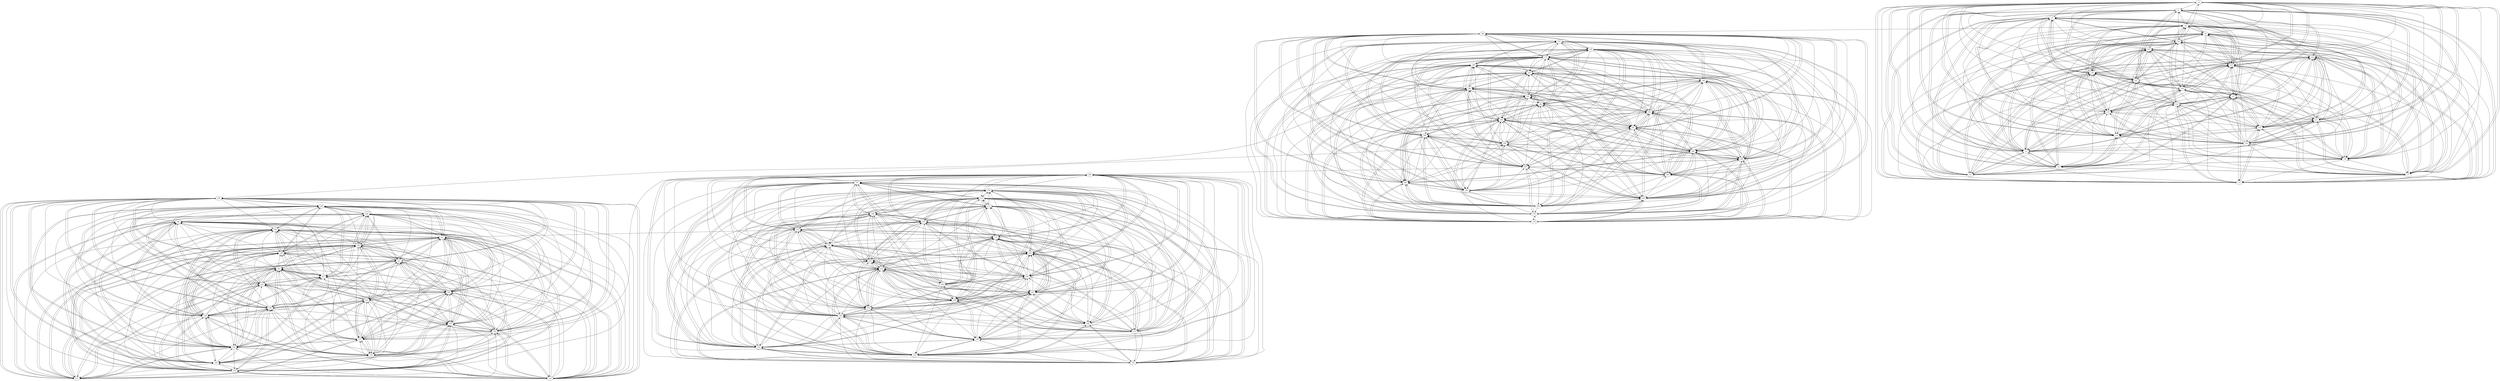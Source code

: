 digraph buchi_test148 {
    v0 [name="v0", player=0, priority=1];
    v1 [name="v1", player=1, priority=1];
    v2 [name="v2", player=1, priority=1];
    v3 [name="v3", player=0, priority=0];
    v4 [name="v4", player=1, priority=1];
    v5 [name="v5", player=0, priority=1];
    v6 [name="v6", player=1, priority=1];
    v7 [name="v7", player=1, priority=1];
    v8 [name="v8", player=0, priority=0];
    v9 [name="v9", player=1, priority=1];
    v10 [name="v10", player=1, priority=1];
    v11 [name="v11", player=0, priority=0];
    v12 [name="v12", player=0, priority=0];
    v13 [name="v13", player=0, priority=1];
    v14 [name="v14", player=0, priority=1];
    v15 [name="v15", player=0, priority=1];
    v16 [name="v16", player=0, priority=1];
    v17 [name="v17", player=0, priority=1];
    v18 [name="v18", player=0, priority=0];
    v19 [name="v19", player=1, priority=0];
    v20 [name="v20", player=0, priority=1];
    v21 [name="v21", player=0, priority=0];
    v22 [name="v22", player=1, priority=0];
    v23 [name="v23", player=1, priority=1];
    v24 [name="v24", player=1, priority=1];
    v25 [name="v25", player=1, priority=1];
    v26 [name="v26", player=1, priority=0];
    v27 [name="v27", player=1, priority=1];
    v28 [name="v28", player=0, priority=0];
    v29 [name="v29", player=1, priority=0];
    v30 [name="v30", player=0, priority=1];
    v31 [name="v31", player=1, priority=1];
    v32 [name="v32", player=0, priority=1];
    v33 [name="v33", player=1, priority=1];
    v34 [name="v34", player=1, priority=1];
    v35 [name="v35", player=1, priority=1];
    v36 [name="v36", player=1, priority=1];
    v37 [name="v37", player=0, priority=0];
    v38 [name="v38", player=1, priority=0];
    v39 [name="v39", player=1, priority=1];
    v40 [name="v40", player=0, priority=0];
    v41 [name="v41", player=0, priority=1];
    v42 [name="v42", player=0, priority=0];
    v43 [name="v43", player=1, priority=0];
    v44 [name="v44", player=1, priority=1];
    v45 [name="v45", player=1, priority=1];
    v46 [name="v46", player=1, priority=1];
    v47 [name="v47", player=0, priority=1];
    v48 [name="v48", player=0, priority=1];
    v49 [name="v49", player=0, priority=1];
    v50 [name="v50", player=1, priority=1];
    v51 [name="v51", player=1, priority=0];
    v52 [name="v52", player=1, priority=1];
    v53 [name="v53", player=1, priority=0];
    v54 [name="v54", player=0, priority=0];
    v55 [name="v55", player=0, priority=1];
    v56 [name="v56", player=0, priority=1];
    v57 [name="v57", player=0, priority=0];
    v58 [name="v58", player=1, priority=0];
    v59 [name="v59", player=0, priority=1];
    v60 [name="v60", player=1, priority=1];
    v61 [name="v61", player=0, priority=0];
    v62 [name="v62", player=1, priority=1];
    v63 [name="v63", player=0, priority=0];
    v64 [name="v64", player=1, priority=0];
    v65 [name="v65", player=0, priority=0];
    v66 [name="v66", player=0, priority=1];
    v67 [name="v67", player=1, priority=0];
    v68 [name="v68", player=1, priority=0];
    v69 [name="v69", player=0, priority=1];
    v70 [name="v70", player=0, priority=0];
    v71 [name="v71", player=0, priority=0];
    v72 [name="v72", player=1, priority=1];
    v73 [name="v73", player=0, priority=1];
    v74 [name="v74", player=0, priority=0];
    v75 [name="v75", player=0, priority=1];
    v76 [name="v76", player=1, priority=0];
    v77 [name="v77", player=1, priority=0];
    v78 [name="v78", player=1, priority=1];
    v79 [name="v79", player=0, priority=1];
    v80 [name="v80", player=1, priority=1];
    v81 [name="v81", player=1, priority=0];
    v82 [name="v82", player=0, priority=0];
    v83 [name="v83", player=0, priority=1];
    v84 [name="v84", player=0, priority=1];
    v85 [name="v85", player=1, priority=1];
    v86 [name="v86", player=1, priority=0];
    v87 [name="v87", player=1, priority=1];
    v88 [name="v88", player=1, priority=0];
    v89 [name="v89", player=1, priority=0];
    v90 [name="v90", player=1, priority=0];
    v91 [name="v91", player=1, priority=0];
    v92 [name="v92", player=0, priority=1];
    v93 [name="v93", player=0, priority=1];
    v94 [name="v94", player=0, priority=1];
    v95 [name="v95", player=1, priority=0];
    v96 [name="v96", player=1, priority=1];
    v97 [name="v97", player=1, priority=0];
    v98 [name="v98", player=0, priority=1];
    v99 [name="v99", player=0, priority=1];
    v67 -> v59;
    v18 -> v17;
    v59 -> v55;
    v97 -> v81;
    v89 -> v77;
    v8 -> v9;
    v48 -> v45;
    v0 -> v5;
    v40 -> v41;
    v11 -> v14;
    v92 -> v88;
    v81 -> v78;
    v33 -> v38;
    v73 -> v74;
    v52 -> v51;
    v25 -> v34;
    v44 -> v47;
    v14 -> v24;
    v66 -> v71;
    v85 -> v84;
    v36 -> v48;
    v55 -> v61;
    v96 -> v99;
    v7 -> v21;
    v77 -> v85;
    v22 -> v5;
    v81 -> v91;
    v54 -> v74;
    v45 -> v25;
    v51 -> v68;
    v96 -> v76;
    v47 -> v34;
    v18 -> v7;
    v99 -> v81;
    v76 -> v97;
    v92 -> v78;
    v62 -> v55;
    v33 -> v28;
    v3 -> v5;
    v22 -> v18;
    v95 -> v88;
    v66 -> v61;
    v55 -> v51;
    v96 -> v89;
    v7 -> v11;
    v6 -> v15;
    v77 -> v75;
    v50 -> v58;
    v29 -> v35;
    v61 -> v67;
    v40 -> v44;
    v39 -> v48;
    v10 -> v21;
    v91 -> v95;
    v32 -> v45;
    v3 -> v18;
    v84 -> v92;
    v57 -> v74;
    v28 -> v47;
    v88 -> v98;
    v80 -> v93;
    v35 -> v27;
    v14 -> v4;
    v66 -> v51;
    v36 -> v28;
    v9 -> v11;
    v47 -> v37;
    v88 -> v75;
    v99 -> v84;
    v6 -> v5;
    v58 -> v52;
    v29 -> v25;
    v42 -> v44;
    v69 -> v61;
    v39 -> v38;
    v31 -> v34;
    v2 -> v7;
    v83 -> v81;
    v62 -> v58;
    v13 -> v22;
    v32 -> v35;
    v72 -> v71;
    v64 -> v67;
    v43 -> v44;
    v84 -> v82;
    v35 -> v40;
    v95 -> v91;
    v5 -> v17;
    v76 -> v77;
    v9 -> v24;
    v6 -> v18;
    v79 -> v88;
    v58 -> v65;
    v30 -> v46;
    v50 -> v61;
    v90 -> v97;
    v82 -> v93;
    v60 -> v74;
    v31 -> v47;
    v91 -> v98;
    v24 -> v8;
    v83 -> v94;
    v53 -> v71;
    v17 -> v5;
    v9 -> v1;
    v47 -> v27;
    v69 -> v51;
    v42 -> v34;
    v20 -> v15;
    v39 -> v28;
    v23 -> v20;
    v94 -> v80;
    v13 -> v12;
    v32 -> v25;
    v24 -> v21;
    v43 -> v34;
    v16 -> v17;
    v56 -> v53;
    v35 -> v30;
    v87 -> v77;
    v46 -> v45;
    v38 -> v41;
    v9 -> v14;
    v89 -> v86;
    v68 -> v63;
    v27 -> v31;
    v79 -> v78;
    v30 -> v36;
    v71 -> v74;
    v50 -> v51;
    v82 -> v83;
    v60 -> v64;
    v39 -> v41;
    v52 -> v60;
    v31 -> v37;
    v34 -> v48;
    v53 -> v61;
    v85 -> v93;
    v64 -> v70;
    v56 -> v66;
    v49 -> v27;
    v26 -> v43;
    v86 -> v94;
    v79 -> v91;
    v12 -> v1;
    v30 -> v49;
    v82 -> v96;
    v52 -> v73;
    v13 -> v2;
    v72 -> v51;
    v24 -> v11;
    v16 -> v7;
    v46 -> v35;
    v38 -> v31;
    v97 -> v80;
    v89 -> v76;
    v68 -> v53;
    v0 -> v4;
    v98 -> v81;
    v71 -> v64;
    v90 -> v77;
    v20 -> v18;
    v60 -> v54;
    v12 -> v14;
    v4 -> v10;
    v44 -> v46;
    v34 -> v38;
    v53 -> v51;
    v85 -> v83;
    v64 -> v60;
    v37 -> v43;
    v67 -> v71;
    v86 -> v84;
    v59 -> v67;
    v63 -> v73;
    v23 -> v0;
    v81 -> v90;
    v52 -> v63;
    v15 -> v1;
    v85 -> v96;
    v46 -> v25;
    v18 -> v6;
    v70 -> v53;
    v55 -> v73;
    v63 -> v50;
    v77 -> v97;
    v41 -> v31;
    v44 -> v36;
    v22 -> v17;
    v14 -> v13;
    v34 -> v28;
    v74 -> v64;
    v93 -> v77;
    v45 -> v37;
    v37 -> v33;
    v55 -> v50;
    v96 -> v88;
    v7 -> v10;
    v18 -> v19;
    v59 -> v57;
    v99 -> v93;
    v89 -> v79;
    v29 -> v34;
    v48 -> v47;
    v0 -> v7;
    v40 -> v43;
    v11 -> v16;
    v10 -> v20;
    v62 -> v67;
    v41 -> v44;
    v33 -> v40;
    v25 -> v36;
    v44 -> v49;
    v51 -> v57;
    v3 -> v17;
    v66 -> v73;
    v85 -> v86;
    v55 -> v63;
    v28 -> v46;
    v88 -> v97;
    v77 -> v87;
    v80 -> v92;
    v22 -> v7;
    v81 -> v93;
    v15 -> v4;
    v96 -> v78;
    v7 -> v0;
    v47 -> v36;
    v18 -> v9;
    v99 -> v83;
    v76 -> v99;
    v21 -> v20;
    v40 -> v33;
    v92 -> v80;
    v2 -> v6;
    v54 -> v53;
    v25 -> v26;
    v32 -> v34;
    v14 -> v16;
    v95 -> v90;
    v66 -> v63;
    v36 -> v40;
    v9 -> v23;
    v55 -> v53;
    v96 -> v91;
    v47 -> v49;
    v88 -> v87;
    v99 -> v96;
    v6 -> v17;
    v50 -> v60;
    v61 -> v69;
    v31 -> v46;
    v10 -> v23;
    v2 -> v19;
    v83 -> v93;
    v62 -> v70;
    v32 -> v47;
    v51 -> v60;
    v84 -> v94;
    v87 -> v99;
    v47 -> v26;
    v76 -> v89;
    v28 -> v49;
    v48 -> v27;
    v50 -> v73;
    v10 -> v0;
    v43 -> v33;
    v35 -> v29;
    v95 -> v80;
    v28 -> v26;
    v68 -> v62;
    v88 -> v77;
    v6 -> v7;
    v58 -> v54;
    v69 -> v63;
    v42 -> v46;
    v21 -> v23;
    v31 -> v36;
    v10 -> v13;
    v91 -> v87;
    v54 -> v56;
    v94 -> v92;
    v32 -> v37;
    v64 -> v69;
    v43 -> v46;
    v87 -> v89;
    v5 -> v19;
    v65 -> v70;
    v57 -> v66;
    v21 -> v0;
    v6 -> v20;
    v79 -> v90;
    v30 -> v48;
    v50 -> v63;
    v90 -> v99;
    v82 -> v95;
    v13 -> v1;
    v72 -> v50;
    v46 -> v34;
    v17 -> v7;
    v49 -> v39;
    v68 -> v52;
    v98 -> v80;
    v42 -> v36;
    v20 -> v17;
    v39 -> v30;
    v91 -> v77;
    v23 -> v22;
    v1 -> v3;
    v53 -> v50;
    v32 -> v27;
    v24 -> v23;
    v64 -> v59;
    v5 -> v9;
    v86 -> v83;
    v65 -> v60;
    v38 -> v43;
    v78 -> v79;
    v57 -> v56;
    v97 -> v92;
    v89 -> v88;
    v68 -> v65;
    v30 -> v38;
    v90 -> v89;
    v82 -> v85;
    v52 -> v62;
    v4 -> v22;
    v24 -> v0;
    v96 -> v25;
    v1 -> v16;
    v53 -> v63;
    v93 -> v99;
    v85 -> v95;
    v56 -> v68;
    v49 -> v29;
    v78 -> v92;
    v34 -> v27;
    v93 -> v76;
    v72 -> v53;
    v16 -> v9;
    v67 -> v60;
    v46 -> v37;
    v89 -> v78;
    v71 -> v66;
    v82 -> v75;
    v41 -> v43;
    v60 -> v56;
    v33 -> v39;
    v93 -> v89;
    v37 -> v45;
    v7 -> v22;
    v26 -> v35;
    v67 -> v73;
    v59 -> v69;
    v29 -> v46;
    v8 -> v23;
    v52 -> v65;
    v25 -> v48;
    v45 -> v26;
    v51 -> v69;
    v15 -> v3;
    v67 -> v50;
    v70 -> v55;
    v8 -> v0;
    v19 -> v9;
    v92 -> v79;
    v71 -> v56;
    v63 -> v52;
    v77 -> v99;
    v41 -> v33;
    v33 -> v29;
    v3 -> v6;
    v14 -> v15;
    v34 -> v30;
    v74 -> v66;
    v37 -> v35;
    v55 -> v52;
    v96 -> v90;
    v7 -> v12;
    v47 -> v48;
    v26 -> v25;
    v67 -> v63;
    v88 -> v86;
    v70 -> v68;
    v77 -> v76;
    v0 -> v9;
    v40 -> v45;
    v80 -> v81;
    v10 -> v22;
    v62 -> v69;
    v54 -> v65;
    v33 -> v42;
    v25 -> v38;
    v3 -> v19;
    v76 -> v88;
    v28 -> v48;
    v48 -> v26;
    v50 -> v72;
    v73 -> v55;
    v44 -> v28;
    v22 -> v9;
    v66 -> v52;
    v51 -> v72;
    v15 -> v6;
    v28 -> v25;
    v96 -> v80;
    v47 -> v38;
    v29 -> v26;
    v69 -> v62;
    v48 -> v39;
    v40 -> v35;
    v10 -> v12;
    v62 -> v59;
    v54 -> v55;
    v25 -> v28;
    v32 -> v36;
    v43 -> v45;
    v84 -> v83;
    v35 -> v41;
    v14 -> v18;
    v95 -> v92;
    v87 -> v88;
    v65 -> v69;
    v68 -> v74;
    v88 -> v89;
    v50 -> v62;
    v61 -> v71;
    v91 -> v99;
    v2 -> v21;
    v75 -> v91;
    v54 -> v68;
    v17 -> v6;
    v99 -> v75;
    v76 -> v91;
    v40 -> v25;
    v39 -> v29;
    v10 -> v2;
    v94 -> v81;
    v43 -> v35;
    v16 -> v18;
    v35 -> v31;
    v87 -> v78;
    v5 -> v8;
    v57 -> v55;
    v36 -> v32;
    v9 -> v15;
    v6 -> v9;
    v98 -> v92;
    v50 -> v52;
    v42 -> v48;
    v39 -> v42;
    v91 -> v89;
    v2 -> v11;
    v53 -> v62;
    v32 -> v39;
    v64 -> v71;
    v35 -> v44;
    v87 -> v91;
    v5 -> v21;
    v86 -> v95;
    v65 -> v72;
    v57 -> v68;
    v21 -> v2;
    v27 -> v45;
    v79 -> v92;
    v82 -> v97;
    v13 -> v3;
    v72 -> v52;
    v83 -> v98;
    v16 -> v8;
    v87 -> v68;
    v46 -> v36;
    v17 -> v9;
    v49 -> v41;
    v98 -> v82;
    v71 -> v65;
    v42 -> v38;
    v61 -> v51;
    v20 -> v19;
    v39 -> v32;
    v31 -> v28;
    v4 -> v11;
    v91 -> v79;
    v83 -> v75;
    v94 -> v84;
    v1 -> v5;
    v13 -> v16;
    v53 -> v52;
    v45 -> v48;
    v64 -> v61;
    v37 -> v44;
    v26 -> v34;
    v67 -> v72;
    v5 -> v11;
    v86 -> v85;
    v78 -> v81;
    v97 -> v94;
    v89 -> v90;
    v8 -> v22;
    v0 -> v18;
    v30 -> v40;
    v90 -> v91;
    v63 -> v74;
    v82 -> v87;
    v60 -> v68;
    v4 -> v24;
    v24 -> v2;
    v1 -> v18;
    v53 -> v65;
    v46 -> v26;
    v55 -> v74;
    v26 -> v47;
    v86 -> v98;
    v19 -> v8;
    v78 -> v94;
    v71 -> v55;
    v63 -> v51;
    v42 -> v28;
    v12 -> v5;
    v4 -> v1;
    v23 -> v14;
    v93 -> v78;
    v45 -> v38;
    v64 -> v51;
    v37 -> v34;
    v46 -> v39;
    v59 -> v58;
    v86 -> v75;
    v49 -> v44;
    v89 -> v80;
    v27 -> v25;
    v0 -> v8;
    v19 -> v21;
    v11 -> v17;
    v92 -> v91;
    v71 -> v68;
    v82 -> v77;
    v33 -> v41;
    v52 -> v54;
    v4 -> v14;
    v34 -> v42;
    v93 -> v91;
    v66 -> v74;
    v7 -> v24;
    v26 -> v37;
    v59 -> v71;
    v78 -> v84;
    v77 -> v88;
    v29 -> v48;
    v81 -> v94;
    v74 -> v55;
    v45 -> v28;
    v51 -> v71;
    v15 -> v5;
    v7 -> v1;
    v67 -> v52;
    v70 -> v57;
    v8 -> v2;
    v19 -> v11;
    v92 -> v81;
    v63 -> v54;
    v41 -> v35;
    v73 -> v67;
    v14 -> v17;
    v66 -> v64;
    v85 -> v77;
    v15 -> v18;
    v59 -> v61;
    v99 -> v97;
    v29 -> v38;
    v69 -> v74;
    v40 -> v47;
    v80 -> v83;
    v92 -> v94;
    v62 -> v71;
    v54 -> v67;
    v25 -> v40;
    v32 -> v48;
    v18 -> v0;
    v76 -> v90;
    v55 -> v67;
    v48 -> v28;
    v77 -> v91;
    v50 -> v74;
    v41 -> v25;
    v44 -> v30;
    v22 -> v11;
    v95 -> v81;
    v51 -> v74;
    v17 -> v18;
    v96 -> v82;
    v28 -> v27;
    v47 -> v40;
    v88 -> v78;
    v99 -> v87;
    v58 -> v55;
    v21 -> v24;
    v61 -> v60;
    v40 -> v37;
    v92 -> v84;
    v10 -> v14;
    v91 -> v88;
    v2 -> v10;
    v62 -> v61;
    v94 -> v93;
    v32 -> v38;
    v84 -> v85;
    v35 -> v43;
    v57 -> v67;
    v76 -> v80;
    v28 -> v40;
    v21 -> v1;
    v6 -> v21;
    v58 -> v68;
    v2 -> v23;
    v83 -> v97;
    v22 -> v1;
    v75 -> v93;
    v54 -> v70;
    v17 -> v8;
    v47 -> v30;
    v99 -> v77;
    v69 -> v54;
    v42 -> v37;
    v39 -> v31;
    v10 -> v4;
    v62 -> v51;
    v94 -> v83;
    v13 -> v15;
    v32 -> v28;
    v35 -> v33;
    v87 -> v80;
    v46 -> v48;
    v65 -> v61;
    v17 -> v21;
    v9 -> v17;
    v28 -> v30;
    v68 -> v66;
    v27 -> v34;
    v6 -> v11;
    v79 -> v81;
    v98 -> v94;
    v30 -> v39;
    v50 -> v54;
    v61 -> v63;
    v39 -> v44;
    v24 -> v1;
    v83 -> v87;
    v75 -> v83;
    v94 -> v96;
    v1 -> v17;
    v64 -> v73;
    v57 -> v70;
    v21 -> v4;
    v27 -> v47;
    v79 -> v94;
    v72 -> v54;
    v43 -> v27;
    v75 -> v96;
    v5 -> v0;
    v46 -> v38;
    v38 -> v34;
    v17 -> v11;
    v97 -> v83;
    v68 -> v56;
    v19 -> v20;
    v98 -> v84;
    v82 -> v76;
    v20 -> v21;
    v60 -> v57;
    v39 -> v34;
    v4 -> v13;
    v83 -> v77;
    v34 -> v41;
    v13 -> v18;
    v53 -> v54;
    v72 -> v67;
    v64 -> v63;
    v56 -> v59;
    v26 -> v36;
    v67 -> v74;
    v38 -> v47;
    v78 -> v83;
    v97 -> v96;
    v8 -> v24;
    v0 -> v20;
    v30 -> v42;
    v23 -> v3;
    v82 -> v89;
    v52 -> v66;
    v45 -> v27;
    v24 -> v4;
    v16 -> v0;
    v85 -> v99;
    v49 -> v33;
    v26 -> v49;
    v71 -> v57;
    v63 -> v53;
    v41 -> v34;
    v12 -> v7;
    v44 -> v39;
    v34 -> v31;
    v74 -> v67;
    v93 -> v80;
    v45 -> v40;
    v67 -> v64;
    v86 -> v77;
    v59 -> v60;
    v38 -> v37;
    v97 -> v86;
    v89 -> v82;
    v0 -> v10;
    v40 -> v46;
    v11 -> v19;
    v92 -> v93;
    v30 -> v32;
    v71 -> v70;
    v33 -> v43;
    v52 -> v56;
    v25 -> v39;
    v4 -> v16;
    v3 -> v20;
    v34 -> v44;
    v37 -> v49;
    v26 -> v39;
    v19 -> v0;
    v81 -> v96;
    v74 -> v57;
    v66 -> v53;
    v45 -> v30;
    v51 -> v73;
    v67 -> v54;
    v18 -> v12;
    v99 -> v86;
    v70 -> v59;
    v90 -> v37;
    v8 -> v4;
    v92 -> v83;
    v63 -> v56;
    v62 -> v60;
    v73 -> v69;
    v25 -> v29;
    v44 -> v42;
    v51 -> v50;
    v22 -> v23;
    v14 -> v19;
    v95 -> v93;
    v74 -> v70;
    v85 -> v79;
    v36 -> v43;
    v55 -> v56;
    v28 -> v39;
    v96 -> v94;
    v88 -> v90;
    v59 -> v63;
    v58 -> v67;
    v29 -> v40;
    v40 -> v49;
    v80 -> v85;
    v92 -> v96;
    v62 -> v73;
    v81 -> v86;
    v54 -> v69;
    v25 -> v42;
    v3 -> v23;
    v84 -> v97;
    v47 -> v29;
    v18 -> v2;
    v99 -> v76;
    v76 -> v92;
    v48 -> v30;
    v21 -> v13;
    v77 -> v93;
    v10 -> v3;
    v73 -> v59;
    v43 -> v36;
    v22 -> v13;
    v14 -> v9;
    v74 -> v60;
    v17 -> v20;
    v36 -> v33;
    v47 -> v42;
    v88 -> v80;
    v58 -> v57;
    v50 -> v53;
    v29 -> v30;
    v39 -> v43;
    v10 -> v16;
    v2 -> v12;
    v62 -> v63;
    v94 -> v95;
    v32 -> v40;
    v51 -> v53;
    v43 -> v49;
    v84 -> v87;
    v5 -> v22;
    v76 -> v82;
    v21 -> v3;
    v24 -> v13;
    v83 -> v99;
    v75 -> v95;
    v9 -> v6;
    v47 -> v32;
    v99 -> v79;
    v6 -> v0;
    v61 -> v52;
    v39 -> v33;
    v31 -> v29;
    v10 -> v6;
    v91 -> v80;
    v94 -> v85;
    v32 -> v30;
    v16 -> v22;
    v87 -> v82;
    v5 -> v12;
    v38 -> v46;
    v27 -> v36;
    v79 -> v83;
    v98 -> v96;
    v50 -> v56;
    v90 -> v92;
    v82 -> v88;
    v39 -> v46;
    v75 -> v85;
    v94 -> v98;
    v1 -> v19;
    v46 -> v27;
    v56 -> v71;
    v49 -> v32;
    v26 -> v48;
    v57 -> v72;
    v42 -> v29;
    v27 -> v49;
    v79 -> v96;
    v12 -> v6;
    v94 -> v75;
    v13 -> v7;
    v72 -> v56;
    v45 -> v39;
    v64 -> v52;
    v16 -> v12;
    v35 -> v25;
    v5 -> v2;
    v46 -> v40;
    v65 -> v53;
    v97 -> v85;
    v8 -> v13;
    v27 -> v26;
    v19 -> v22;
    v11 -> v18;
    v98 -> v86;
    v30 -> v31;
    v71 -> v69;
    v90 -> v82;
    v63 -> v65;
    v20 -> v23;
    v60 -> v59;
    v52 -> v55;
    v1 -> v9;
    v34 -> v43;
    v53 -> v56;
    v93 -> v92;
    v26 -> v38;
    v38 -> v49;
    v78 -> v85;
    v97 -> v98;
    v27 -> v39;
    v0 -> v22;
    v20 -> v0;
    v30 -> v44;
    v82 -> v91;
    v81 -> v95;
    v60 -> v72;
    v24 -> v6;
    v37 -> v25;
    v16 -> v2;
    v67 -> v53;
    v46 -> v30;
    v38 -> v26;
    v8 -> v3;
    v78 -> v98;
    v71 -> v59;
    v63 -> v55;
    v41 -> v36;
    v20 -> v13;
    v12 -> v9;
    v44 -> v41;
    v23 -> v18;
    v34 -> v33;
    v74 -> v69;
    v93 -> v82;
    v66 -> v65;
    v15 -> v19;
    v26 -> v28;
    v67 -> v66;
    v86 -> v79;
    v18 -> v24;
    v59 -> v62;
    v78 -> v75;
    v89 -> v84;
    v29 -> v39;
    v8 -> v16;
    v0 -> v12;
    v40 -> v48;
    v11 -> v21;
    v92 -> v95;
    v63 -> v68;
    v62 -> v72;
    v41 -> v49;
    v81 -> v85;
    v33 -> v45;
    v52 -> v58;
    v25 -> v41;
    v51 -> v62;
    v3 -> v22;
    v55 -> v68;
    v19 -> v2;
    v77 -> v92;
    v44 -> v31;
    v22 -> v12;
    v81 -> v98;
    v15 -> v9;
    v96 -> v83;
    v88 -> v79;
    v59 -> v52;
    v70 -> v61;
    v0 -> v2;
    v81 -> v75;
    v54 -> v58;
    v33 -> v35;
    v25 -> v31;
    v43 -> v48;
    v66 -> v68;
    v36 -> v45;
    v76 -> v81;
    v55 -> v58;
    v28 -> v41;
    v88 -> v92;
    v77 -> v82;
    v50 -> v65;
    v29 -> v42;
    v61 -> v74;
    v2 -> v24;
    v47 -> v31;
    v70 -> v51;
    v76 -> v94;
    v48 -> v32;
    v21 -> v15;
    v10 -> v5;
    v73 -> v61;
    v32 -> v29;
    v43 -> v38;
    v14 -> v11;
    v95 -> v85;
    v87 -> v81;
    v66 -> v58;
    v65 -> v62;
    v36 -> v35;
    v28 -> v31;
    v68 -> v67;
    v47 -> v44;
    v88 -> v82;
    v99 -> v91;
    v98 -> v95;
    v80 -> v77;
    v31 -> v41;
    v10 -> v18;
    v91 -> v92;
    v83 -> v88;
    v54 -> v61;
    v94 -> v97;
    v32 -> v42;
    v64 -> v74;
    v84 -> v89;
    v35 -> v47;
    v5 -> v24;
    v57 -> v71;
    v21 -> v5;
    v27 -> v48;
    v79 -> v95;
    v50 -> v68;
    v73 -> v51;
    v13 -> v6;
    v24 -> v15;
    v43 -> v28;
    v16 -> v11;
    v75 -> v97;
    v95 -> v75;
    v5 -> v1;
    v65 -> v52;
    v17 -> v12;
    v36 -> v25;
    v9 -> v8;
    v6 -> v2;
    v90 -> v81;
    v42 -> v41;
    v61 -> v54;
    v20 -> v22;
    v39 -> v35;
    v91 -> v82;
    v2 -> v4;
    v83 -> v78;
    v94 -> v87;
    v13 -> v19;
    v53 -> v55;
    v72 -> v68;
    v56 -> v60;
    v5 -> v14;
    v86 -> v88;
    v38 -> v48;
    v57 -> v61;
    v9 -> v21;
    v89 -> v93;
    v79 -> v85;
    v30 -> v43;
    v90 -> v94;
    v31 -> v44;
    v24 -> v5;
    v16 -> v1;
    v1 -> v21;
    v53 -> v68;
    v46 -> v29;
    v38 -> v25;
    v56 -> v73;
    v17 -> v2;
    v78 -> v97;
    v98 -> v75;
    v79 -> v98;
    v23 -> v17;
    v72 -> v58;
    v24 -> v18;
    v64 -> v54;
    v16 -> v14;
    v26 -> v27;
    v5 -> v4;
    v27 -> v28;
    v0 -> v11;
    v19 -> v24;
    v79 -> v75;
    v11 -> v20;
    v30 -> v33;
    v90 -> v84;
    v41 -> v48;
    v60 -> v61;
    v52 -> v57;
    v4 -> v17;
    v75 -> v77;
    v1 -> v11;
    v34 -> v45;
    v93 -> v94;
    v85 -> v90;
    v56 -> v63;
    v26 -> v40;
    v86 -> v91;
    v78 -> v87;
    v81 -> v97;
    v52 -> v70;
    v45 -> v31;
    v37 -> v27;
    v16 -> v4;
    v15 -> v8;
    v59 -> v51;
    v70 -> v60;
    v49 -> v37;
    v8 -> v5;
    v0 -> v1;
    v63 -> v57;
    v33 -> v34;
    v4 -> v7;
    v44 -> v43;
    v74 -> v71;
    v93 -> v84;
    v66 -> v67;
    v45 -> v44;
    v85 -> v80;
    v37 -> v40;
    v15 -> v21;
    v96 -> v95;
    v67 -> v68;
    v70 -> v73;
    v8 -> v18;
    v0 -> v14;
    v11 -> v23;
    v92 -> v97;
    v81 -> v87;
    v25 -> v43;
    v51 -> v64;
    v3 -> v24;
    v55 -> v70;
    v48 -> v31;
    v19 -> v4;
    v11 -> v0;
    v77 -> v94;
    v80 -> v99;
    v44 -> v33;
    v3 -> v1;
    v22 -> v14;
    v14 -> v10;
    v34 -> v25;
    v74 -> v61;
    v4 -> v82;
    v96 -> v85;
    v88 -> v81;
    v67 -> v58;
    v18 -> v16;
    v59 -> v54;
    v70 -> v63;
    v69 -> v67;
    v80 -> v76;
    v92 -> v87;
    v10 -> v17;
    v81 -> v77;
    v33 -> v37;
    v32 -> v41;
    v51 -> v54;
    v14 -> v23;
    v95 -> v97;
    v87 -> v93;
    v66 -> v70;
    v65 -> v74;
    v76 -> v83;
    v55 -> v60;
    v96 -> v98;
    v88 -> v94;
    v6 -> v24;
    v58 -> v71;
    v77 -> v84;
    v80 -> v89;
    v73 -> v50;
    v54 -> v73;
    v14 -> v0;
    v74 -> v51;
    v51 -> v67;
    v47 -> v33;
    v99 -> v80;
    v48 -> v34;
    v21 -> v17;
    v61 -> v53;
    v40 -> v30;
    v92 -> v77;
    v91 -> v81;
    v62 -> v54;
    v54 -> v50;
    v94 -> v86;
    v73 -> v63;
    v35 -> v36;
    v95 -> v87;
    v57 -> v60;
    v36 -> v37;
    v9 -> v20;
    v6 -> v14;
    v50 -> v57;
    v61 -> v66;
    v31 -> v43;
    v91 -> v94;
    v2 -> v16;
    v83 -> v90;
    v54 -> v63;
    v94 -> v99;
    v17 -> v1;
    v35 -> v49;
    v76 -> v86;
    v21 -> v7;
    v50 -> v70;
    v94 -> v76;
    v13 -> v8;
    v72 -> v57;
    v24 -> v17;
    v16 -> v13;
    v75 -> v99;
    v5 -> v3;
    v17 -> v14;
    v57 -> v50;
    v9 -> v10;
    v49 -> v46;
    v68 -> v59;
    v6 -> v4;
    v98 -> v87;
    v90 -> v83;
    v69 -> v60;
    v42 -> v43;
    v61 -> v56;
    v20 -> v24;
    v91 -> v84;
    v83 -> v80;
    v75 -> v76;
    v13 -> v21;
    v72 -> v70;
    v64 -> v66;
    v56 -> v62;
    v65 -> v67;
    v78 -> v86;
    v57 -> v63;
    v68 -> v72;
    v27 -> v40;
    v30 -> v45;
    v90 -> v96;
    v52 -> v69;
    v72 -> v47;
    v24 -> v7;
    v75 -> v89;
    v1 -> v23;
    v53 -> v70;
    v46 -> v31;
    v38 -> v27;
    v17 -> v4;
    v97 -> v76;
    v49 -> v36;
    v78 -> v99;
    v71 -> v60;
    v42 -> v33;
    v20 -> v14;
    v60 -> v50;
    v39 -> v27;
    v12 -> v10;
    v4 -> v6;
    v23 -> v19;
    v94 -> v79;
    v45 -> v43;
    v15 -> v20;
    v26 -> v29;
    v5 -> v6;
    v86 -> v80;
    v38 -> v40;
    v78 -> v76;
    v70 -> v72;
    v89 -> v85;
    v8 -> v17;
    v0 -> v13;
    v79 -> v77;
    v11 -> v22;
    v30 -> v35;
    v71 -> v73;
    v90 -> v86;
    v60 -> v63;
    v33 -> v46;
    v12 -> v23;
    v52 -> v59;
    v4 -> v19;
    v1 -> v13;
    v34 -> v47;
    v93 -> v96;
    v85 -> v92;
    v49 -> v26;
    v26 -> v42;
    v19 -> v3;
    v71 -> v50;
    v41 -> v27;
    v20 -> v4;
    v23 -> v9;
    v81 -> v99;
    v45 -> v33;
    v15 -> v10;
    v7 -> v6;
    v59 -> v53;
    v38 -> v30;
    v97 -> v79;
    v89 -> v75;
    v8 -> v7;
    v0 -> v3;
    v40 -> v39;
    v92 -> v86;
    v30 -> v25;
    v63 -> v59;
    v41 -> v40;
    v25 -> v32;
    v4 -> v9;
    v3 -> v13;
    v14 -> v22;
    v34 -> v37;
    v74 -> v73;
    v93 -> v86;
    v85 -> v82;
    v37 -> v42;
    v15 -> v23;
    v96 -> v97;
    v7 -> v19;
    v26 -> v32;
    v77 -> v83;
    v29 -> v43;
    v92 -> v99;
    v22 -> v3;
    v74 -> v50;
    v25 -> v45;
    v51 -> v66;
    v18 -> v5;
    v76 -> v95;
    v55 -> v72;
    v40 -> v29;
    v19 -> v6;
    v11 -> v2;
    v62 -> v53;
    v33 -> v26;
    v44 -> v35;
    v14 -> v12;
    v66 -> v59;
    v96 -> v87;
    v28 -> v32;
    v7 -> v9;
    v59 -> v56;
    v99 -> v92;
    v29 -> v33;
    v61 -> v65;
    v40 -> v42;
    v80 -> v78;
    v10 -> v19;
    v2 -> v15;
    v62 -> v66;
    v81 -> v79;
    v54 -> v62;
    v32 -> v43;
    v3 -> v16;
    v84 -> v90;
    v35 -> v48;
    v95 -> v99;
    v76 -> v85;
    v88 -> v96;
    v58 -> v73;
    v77 -> v86;
    v50 -> v69;
    v43 -> v29;
    v75 -> v98;
    v74 -> v53;
    v17 -> v13;
    v36 -> v26;
    v96 -> v77;
    v47 -> v35;
    v99 -> v82;
    v76 -> v98;
    v69 -> v59;
    v21 -> v19;
    v40 -> v32;
    v2 -> v5;
    v83 -> v79;
    v62 -> v56;
    v54 -> v52;
    v73 -> v65;
    v13 -> v20;
    v32 -> v33;
    v43 -> v42;
    v35 -> v38;
    v95 -> v89;
    v5 -> v15;
    v57 -> v62;
    v9 -> v22;
    v68 -> v71;
    v79 -> v86;
    v50 -> v59;
    v90 -> v95;
    v61 -> v68;
    v31 -> v45;
    v2 -> v18;
    v83 -> v92;
    v75 -> v88;
    v1 -> v22;
    v53 -> v69;
    v32 -> v46;
    v56 -> v74;
    v47 -> v25;
    v42 -> v32;
    v21 -> v9;
    v79 -> v99;
    v39 -> v26;
    v13 -> v10;
    v72 -> v59;
    v24 -> v19;
    v16 -> v15;
    v95 -> v79;
    v38 -> v39;
    v17 -> v16;
    v57 -> v52;
    v97 -> v88;
    v68 -> v61;
    v79 -> v76;
    v71 -> v72;
    v82 -> v81;
    v61 -> v58;
    v12 -> v22;
    v4 -> v18;
    v91 -> v86;
    v83 -> v82;
    v75 -> v78;
    v94 -> v91;
    v1 -> v12;
    v34 -> v46;
    v13 -> v23;
    v64 -> v68;
    v26 -> v41;
    v5 -> v18;
    v86 -> v92;
    v78 -> v88;
    v57 -> v65;
    v79 -> v89;
    v30 -> v47;
    v23 -> v8;
    v82 -> v94;
    v13 -> v0;
    v97 -> v78;
    v49 -> v38;
    v68 -> v51;
    v8 -> v6;
    v19 -> v15;
    v98 -> v79;
    v71 -> v62;
    v90 -> v75;
    v63 -> v58;
    v42 -> v35;
    v20 -> v16;
    v60 -> v52;
    v31 -> v25;
    v23 -> v21;
    v1 -> v2;
    v93 -> v85;
    v72 -> v62;
    v64 -> v58;
    v37 -> v41;
    v56 -> v54;
    v7 -> v18;
    v86 -> v82;
    v59 -> v65;
    v38 -> v42;
    v97 -> v91;
    v70 -> v74;
    v89 -> v87;
    v8 -> v19;
    v0 -> v15;
    v11 -> v24;
    v63 -> v71;
    v82 -> v84;
    v81 -> v88;
    v60 -> v65;
    v33 -> v48;
    v52 -> v61;
    v25 -> v44;
    v4 -> v21;
    v34 -> v49;
    v49 -> v28;
    v55 -> v71;
    v26 -> v44;
    v78 -> v91;
    v11 -> v1;
    v77 -> v95;
    v44 -> v34;
    v74 -> v62;
    v37 -> v31;
    v15 -> v12;
    v7 -> v8;
}
